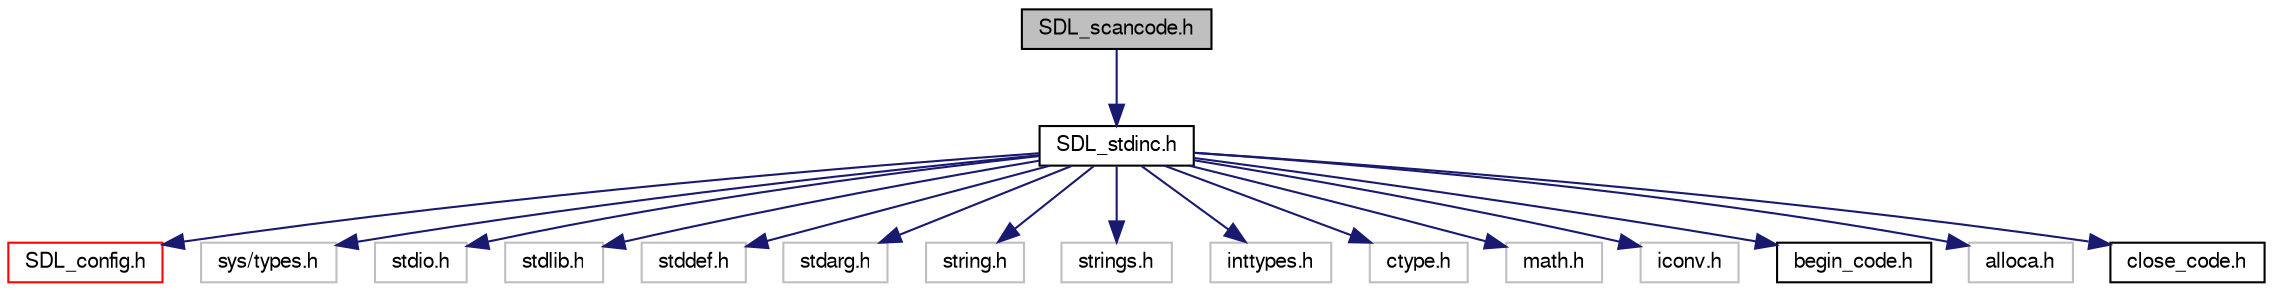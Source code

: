digraph "SDL_scancode.h"
{
  edge [fontname="FreeSans",fontsize="10",labelfontname="FreeSans",labelfontsize="10"];
  node [fontname="FreeSans",fontsize="10",shape=record];
  Node1 [label="SDL_scancode.h",height=0.2,width=0.4,color="black", fillcolor="grey75", style="filled" fontcolor="black"];
  Node1 -> Node2 [color="midnightblue",fontsize="10",style="solid",fontname="FreeSans"];
  Node2 [label="SDL_stdinc.h",height=0.2,width=0.4,color="black", fillcolor="white", style="filled",URL="$d9/d24/_s_d_l__stdinc_8h.html"];
  Node2 -> Node3 [color="midnightblue",fontsize="10",style="solid",fontname="FreeSans"];
  Node3 [label="SDL_config.h",height=0.2,width=0.4,color="red", fillcolor="white", style="filled",URL="$d1/d8f/_s_d_l__config_8h.html"];
  Node2 -> Node4 [color="midnightblue",fontsize="10",style="solid",fontname="FreeSans"];
  Node4 [label="sys/types.h",height=0.2,width=0.4,color="grey75", fillcolor="white", style="filled"];
  Node2 -> Node5 [color="midnightblue",fontsize="10",style="solid",fontname="FreeSans"];
  Node5 [label="stdio.h",height=0.2,width=0.4,color="grey75", fillcolor="white", style="filled"];
  Node2 -> Node6 [color="midnightblue",fontsize="10",style="solid",fontname="FreeSans"];
  Node6 [label="stdlib.h",height=0.2,width=0.4,color="grey75", fillcolor="white", style="filled"];
  Node2 -> Node7 [color="midnightblue",fontsize="10",style="solid",fontname="FreeSans"];
  Node7 [label="stddef.h",height=0.2,width=0.4,color="grey75", fillcolor="white", style="filled"];
  Node2 -> Node8 [color="midnightblue",fontsize="10",style="solid",fontname="FreeSans"];
  Node8 [label="stdarg.h",height=0.2,width=0.4,color="grey75", fillcolor="white", style="filled"];
  Node2 -> Node9 [color="midnightblue",fontsize="10",style="solid",fontname="FreeSans"];
  Node9 [label="string.h",height=0.2,width=0.4,color="grey75", fillcolor="white", style="filled"];
  Node2 -> Node10 [color="midnightblue",fontsize="10",style="solid",fontname="FreeSans"];
  Node10 [label="strings.h",height=0.2,width=0.4,color="grey75", fillcolor="white", style="filled"];
  Node2 -> Node11 [color="midnightblue",fontsize="10",style="solid",fontname="FreeSans"];
  Node11 [label="inttypes.h",height=0.2,width=0.4,color="grey75", fillcolor="white", style="filled"];
  Node2 -> Node12 [color="midnightblue",fontsize="10",style="solid",fontname="FreeSans"];
  Node12 [label="ctype.h",height=0.2,width=0.4,color="grey75", fillcolor="white", style="filled"];
  Node2 -> Node13 [color="midnightblue",fontsize="10",style="solid",fontname="FreeSans"];
  Node13 [label="math.h",height=0.2,width=0.4,color="grey75", fillcolor="white", style="filled"];
  Node2 -> Node14 [color="midnightblue",fontsize="10",style="solid",fontname="FreeSans"];
  Node14 [label="iconv.h",height=0.2,width=0.4,color="grey75", fillcolor="white", style="filled"];
  Node2 -> Node15 [color="midnightblue",fontsize="10",style="solid",fontname="FreeSans"];
  Node15 [label="begin_code.h",height=0.2,width=0.4,color="black", fillcolor="white", style="filled",URL="$d1/d90/begin__code_8h.html"];
  Node2 -> Node16 [color="midnightblue",fontsize="10",style="solid",fontname="FreeSans"];
  Node16 [label="alloca.h",height=0.2,width=0.4,color="grey75", fillcolor="white", style="filled"];
  Node2 -> Node17 [color="midnightblue",fontsize="10",style="solid",fontname="FreeSans"];
  Node17 [label="close_code.h",height=0.2,width=0.4,color="black", fillcolor="white", style="filled",URL="$d0/d2e/close__code_8h.html"];
}
